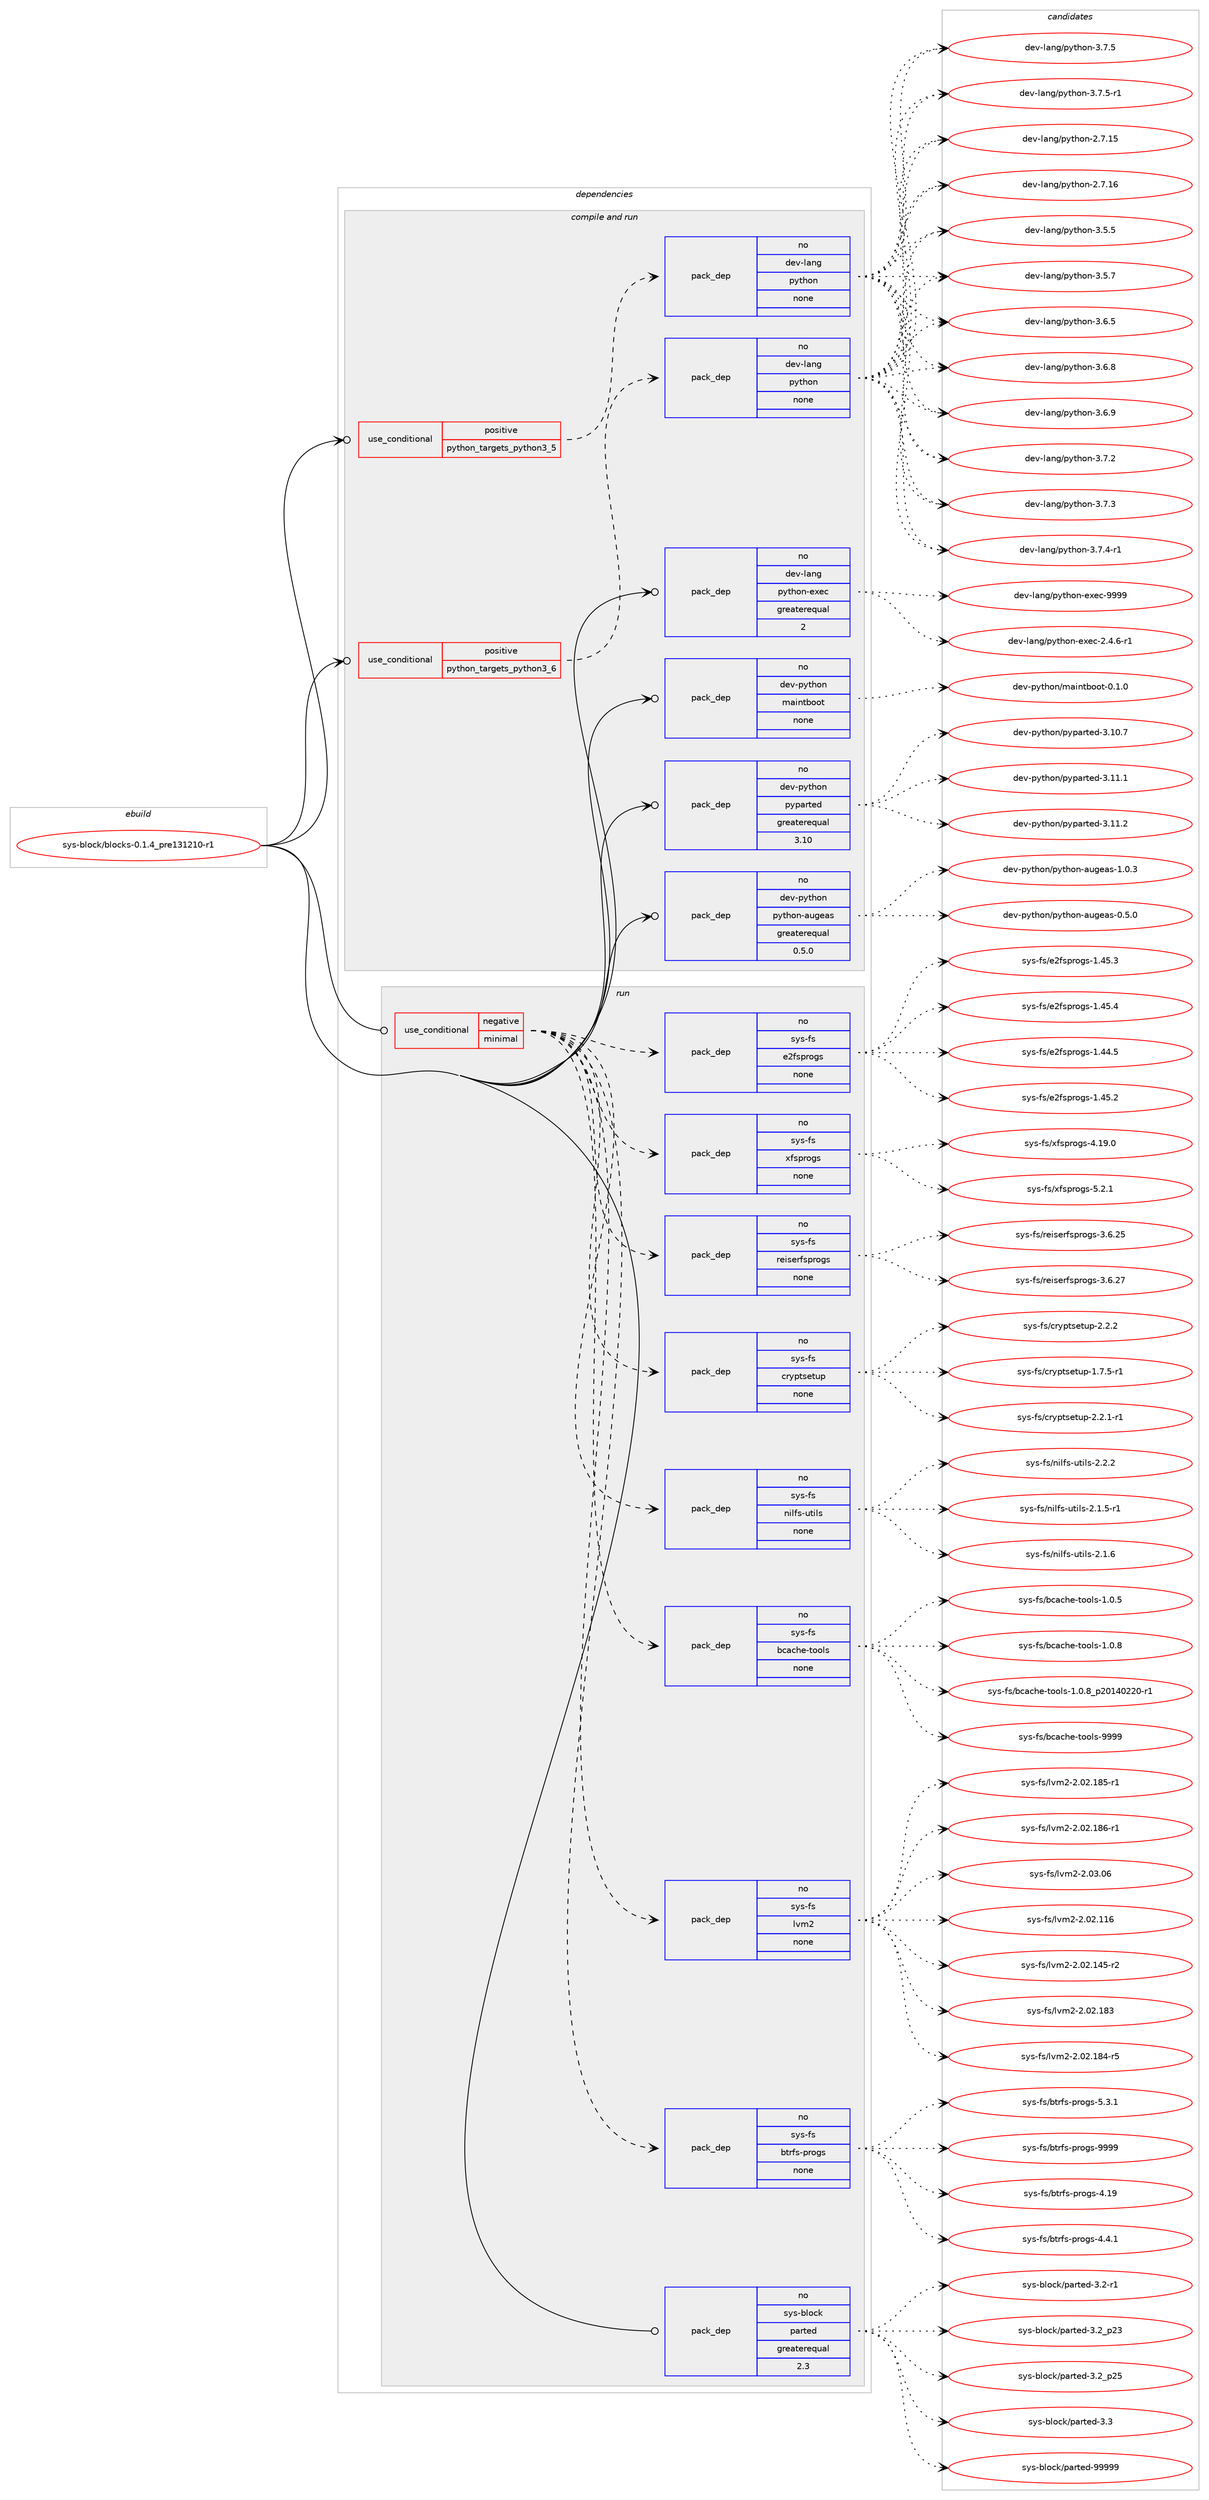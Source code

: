 digraph prolog {

# *************
# Graph options
# *************

newrank=true;
concentrate=true;
compound=true;
graph [rankdir=LR,fontname=Helvetica,fontsize=10,ranksep=1.5];#, ranksep=2.5, nodesep=0.2];
edge  [arrowhead=vee];
node  [fontname=Helvetica,fontsize=10];

# **********
# The ebuild
# **********

subgraph cluster_leftcol {
color=gray;
rank=same;
label=<<i>ebuild</i>>;
id [label="sys-block/blocks-0.1.4_pre131210-r1", color=red, width=4, href="../sys-block/blocks-0.1.4_pre131210-r1.svg"];
}

# ****************
# The dependencies
# ****************

subgraph cluster_midcol {
color=gray;
label=<<i>dependencies</i>>;
subgraph cluster_compile {
fillcolor="#eeeeee";
style=filled;
label=<<i>compile</i>>;
}
subgraph cluster_compileandrun {
fillcolor="#eeeeee";
style=filled;
label=<<i>compile and run</i>>;
subgraph cond212162 {
dependency880851 [label=<<TABLE BORDER="0" CELLBORDER="1" CELLSPACING="0" CELLPADDING="4"><TR><TD ROWSPAN="3" CELLPADDING="10">use_conditional</TD></TR><TR><TD>positive</TD></TR><TR><TD>python_targets_python3_5</TD></TR></TABLE>>, shape=none, color=red];
subgraph pack653248 {
dependency880852 [label=<<TABLE BORDER="0" CELLBORDER="1" CELLSPACING="0" CELLPADDING="4" WIDTH="220"><TR><TD ROWSPAN="6" CELLPADDING="30">pack_dep</TD></TR><TR><TD WIDTH="110">no</TD></TR><TR><TD>dev-lang</TD></TR><TR><TD>python</TD></TR><TR><TD>none</TD></TR><TR><TD></TD></TR></TABLE>>, shape=none, color=blue];
}
dependency880851:e -> dependency880852:w [weight=20,style="dashed",arrowhead="vee"];
}
id:e -> dependency880851:w [weight=20,style="solid",arrowhead="odotvee"];
subgraph cond212163 {
dependency880853 [label=<<TABLE BORDER="0" CELLBORDER="1" CELLSPACING="0" CELLPADDING="4"><TR><TD ROWSPAN="3" CELLPADDING="10">use_conditional</TD></TR><TR><TD>positive</TD></TR><TR><TD>python_targets_python3_6</TD></TR></TABLE>>, shape=none, color=red];
subgraph pack653249 {
dependency880854 [label=<<TABLE BORDER="0" CELLBORDER="1" CELLSPACING="0" CELLPADDING="4" WIDTH="220"><TR><TD ROWSPAN="6" CELLPADDING="30">pack_dep</TD></TR><TR><TD WIDTH="110">no</TD></TR><TR><TD>dev-lang</TD></TR><TR><TD>python</TD></TR><TR><TD>none</TD></TR><TR><TD></TD></TR></TABLE>>, shape=none, color=blue];
}
dependency880853:e -> dependency880854:w [weight=20,style="dashed",arrowhead="vee"];
}
id:e -> dependency880853:w [weight=20,style="solid",arrowhead="odotvee"];
subgraph pack653250 {
dependency880855 [label=<<TABLE BORDER="0" CELLBORDER="1" CELLSPACING="0" CELLPADDING="4" WIDTH="220"><TR><TD ROWSPAN="6" CELLPADDING="30">pack_dep</TD></TR><TR><TD WIDTH="110">no</TD></TR><TR><TD>dev-lang</TD></TR><TR><TD>python-exec</TD></TR><TR><TD>greaterequal</TD></TR><TR><TD>2</TD></TR></TABLE>>, shape=none, color=blue];
}
id:e -> dependency880855:w [weight=20,style="solid",arrowhead="odotvee"];
subgraph pack653251 {
dependency880856 [label=<<TABLE BORDER="0" CELLBORDER="1" CELLSPACING="0" CELLPADDING="4" WIDTH="220"><TR><TD ROWSPAN="6" CELLPADDING="30">pack_dep</TD></TR><TR><TD WIDTH="110">no</TD></TR><TR><TD>dev-python</TD></TR><TR><TD>maintboot</TD></TR><TR><TD>none</TD></TR><TR><TD></TD></TR></TABLE>>, shape=none, color=blue];
}
id:e -> dependency880856:w [weight=20,style="solid",arrowhead="odotvee"];
subgraph pack653252 {
dependency880857 [label=<<TABLE BORDER="0" CELLBORDER="1" CELLSPACING="0" CELLPADDING="4" WIDTH="220"><TR><TD ROWSPAN="6" CELLPADDING="30">pack_dep</TD></TR><TR><TD WIDTH="110">no</TD></TR><TR><TD>dev-python</TD></TR><TR><TD>pyparted</TD></TR><TR><TD>greaterequal</TD></TR><TR><TD>3.10</TD></TR></TABLE>>, shape=none, color=blue];
}
id:e -> dependency880857:w [weight=20,style="solid",arrowhead="odotvee"];
subgraph pack653253 {
dependency880858 [label=<<TABLE BORDER="0" CELLBORDER="1" CELLSPACING="0" CELLPADDING="4" WIDTH="220"><TR><TD ROWSPAN="6" CELLPADDING="30">pack_dep</TD></TR><TR><TD WIDTH="110">no</TD></TR><TR><TD>dev-python</TD></TR><TR><TD>python-augeas</TD></TR><TR><TD>greaterequal</TD></TR><TR><TD>0.5.0</TD></TR></TABLE>>, shape=none, color=blue];
}
id:e -> dependency880858:w [weight=20,style="solid",arrowhead="odotvee"];
}
subgraph cluster_run {
fillcolor="#eeeeee";
style=filled;
label=<<i>run</i>>;
subgraph cond212164 {
dependency880859 [label=<<TABLE BORDER="0" CELLBORDER="1" CELLSPACING="0" CELLPADDING="4"><TR><TD ROWSPAN="3" CELLPADDING="10">use_conditional</TD></TR><TR><TD>negative</TD></TR><TR><TD>minimal</TD></TR></TABLE>>, shape=none, color=red];
subgraph pack653254 {
dependency880860 [label=<<TABLE BORDER="0" CELLBORDER="1" CELLSPACING="0" CELLPADDING="4" WIDTH="220"><TR><TD ROWSPAN="6" CELLPADDING="30">pack_dep</TD></TR><TR><TD WIDTH="110">no</TD></TR><TR><TD>sys-fs</TD></TR><TR><TD>btrfs-progs</TD></TR><TR><TD>none</TD></TR><TR><TD></TD></TR></TABLE>>, shape=none, color=blue];
}
dependency880859:e -> dependency880860:w [weight=20,style="dashed",arrowhead="vee"];
subgraph pack653255 {
dependency880861 [label=<<TABLE BORDER="0" CELLBORDER="1" CELLSPACING="0" CELLPADDING="4" WIDTH="220"><TR><TD ROWSPAN="6" CELLPADDING="30">pack_dep</TD></TR><TR><TD WIDTH="110">no</TD></TR><TR><TD>sys-fs</TD></TR><TR><TD>lvm2</TD></TR><TR><TD>none</TD></TR><TR><TD></TD></TR></TABLE>>, shape=none, color=blue];
}
dependency880859:e -> dependency880861:w [weight=20,style="dashed",arrowhead="vee"];
subgraph pack653256 {
dependency880862 [label=<<TABLE BORDER="0" CELLBORDER="1" CELLSPACING="0" CELLPADDING="4" WIDTH="220"><TR><TD ROWSPAN="6" CELLPADDING="30">pack_dep</TD></TR><TR><TD WIDTH="110">no</TD></TR><TR><TD>sys-fs</TD></TR><TR><TD>bcache-tools</TD></TR><TR><TD>none</TD></TR><TR><TD></TD></TR></TABLE>>, shape=none, color=blue];
}
dependency880859:e -> dependency880862:w [weight=20,style="dashed",arrowhead="vee"];
subgraph pack653257 {
dependency880863 [label=<<TABLE BORDER="0" CELLBORDER="1" CELLSPACING="0" CELLPADDING="4" WIDTH="220"><TR><TD ROWSPAN="6" CELLPADDING="30">pack_dep</TD></TR><TR><TD WIDTH="110">no</TD></TR><TR><TD>sys-fs</TD></TR><TR><TD>nilfs-utils</TD></TR><TR><TD>none</TD></TR><TR><TD></TD></TR></TABLE>>, shape=none, color=blue];
}
dependency880859:e -> dependency880863:w [weight=20,style="dashed",arrowhead="vee"];
subgraph pack653258 {
dependency880864 [label=<<TABLE BORDER="0" CELLBORDER="1" CELLSPACING="0" CELLPADDING="4" WIDTH="220"><TR><TD ROWSPAN="6" CELLPADDING="30">pack_dep</TD></TR><TR><TD WIDTH="110">no</TD></TR><TR><TD>sys-fs</TD></TR><TR><TD>cryptsetup</TD></TR><TR><TD>none</TD></TR><TR><TD></TD></TR></TABLE>>, shape=none, color=blue];
}
dependency880859:e -> dependency880864:w [weight=20,style="dashed",arrowhead="vee"];
subgraph pack653259 {
dependency880865 [label=<<TABLE BORDER="0" CELLBORDER="1" CELLSPACING="0" CELLPADDING="4" WIDTH="220"><TR><TD ROWSPAN="6" CELLPADDING="30">pack_dep</TD></TR><TR><TD WIDTH="110">no</TD></TR><TR><TD>sys-fs</TD></TR><TR><TD>reiserfsprogs</TD></TR><TR><TD>none</TD></TR><TR><TD></TD></TR></TABLE>>, shape=none, color=blue];
}
dependency880859:e -> dependency880865:w [weight=20,style="dashed",arrowhead="vee"];
subgraph pack653260 {
dependency880866 [label=<<TABLE BORDER="0" CELLBORDER="1" CELLSPACING="0" CELLPADDING="4" WIDTH="220"><TR><TD ROWSPAN="6" CELLPADDING="30">pack_dep</TD></TR><TR><TD WIDTH="110">no</TD></TR><TR><TD>sys-fs</TD></TR><TR><TD>xfsprogs</TD></TR><TR><TD>none</TD></TR><TR><TD></TD></TR></TABLE>>, shape=none, color=blue];
}
dependency880859:e -> dependency880866:w [weight=20,style="dashed",arrowhead="vee"];
subgraph pack653261 {
dependency880867 [label=<<TABLE BORDER="0" CELLBORDER="1" CELLSPACING="0" CELLPADDING="4" WIDTH="220"><TR><TD ROWSPAN="6" CELLPADDING="30">pack_dep</TD></TR><TR><TD WIDTH="110">no</TD></TR><TR><TD>sys-fs</TD></TR><TR><TD>e2fsprogs</TD></TR><TR><TD>none</TD></TR><TR><TD></TD></TR></TABLE>>, shape=none, color=blue];
}
dependency880859:e -> dependency880867:w [weight=20,style="dashed",arrowhead="vee"];
}
id:e -> dependency880859:w [weight=20,style="solid",arrowhead="odot"];
subgraph pack653262 {
dependency880868 [label=<<TABLE BORDER="0" CELLBORDER="1" CELLSPACING="0" CELLPADDING="4" WIDTH="220"><TR><TD ROWSPAN="6" CELLPADDING="30">pack_dep</TD></TR><TR><TD WIDTH="110">no</TD></TR><TR><TD>sys-block</TD></TR><TR><TD>parted</TD></TR><TR><TD>greaterequal</TD></TR><TR><TD>2.3</TD></TR></TABLE>>, shape=none, color=blue];
}
id:e -> dependency880868:w [weight=20,style="solid",arrowhead="odot"];
}
}

# **************
# The candidates
# **************

subgraph cluster_choices {
rank=same;
color=gray;
label=<<i>candidates</i>>;

subgraph choice653248 {
color=black;
nodesep=1;
choice10010111845108971101034711212111610411111045504655464953 [label="dev-lang/python-2.7.15", color=red, width=4,href="../dev-lang/python-2.7.15.svg"];
choice10010111845108971101034711212111610411111045504655464954 [label="dev-lang/python-2.7.16", color=red, width=4,href="../dev-lang/python-2.7.16.svg"];
choice100101118451089711010347112121116104111110455146534653 [label="dev-lang/python-3.5.5", color=red, width=4,href="../dev-lang/python-3.5.5.svg"];
choice100101118451089711010347112121116104111110455146534655 [label="dev-lang/python-3.5.7", color=red, width=4,href="../dev-lang/python-3.5.7.svg"];
choice100101118451089711010347112121116104111110455146544653 [label="dev-lang/python-3.6.5", color=red, width=4,href="../dev-lang/python-3.6.5.svg"];
choice100101118451089711010347112121116104111110455146544656 [label="dev-lang/python-3.6.8", color=red, width=4,href="../dev-lang/python-3.6.8.svg"];
choice100101118451089711010347112121116104111110455146544657 [label="dev-lang/python-3.6.9", color=red, width=4,href="../dev-lang/python-3.6.9.svg"];
choice100101118451089711010347112121116104111110455146554650 [label="dev-lang/python-3.7.2", color=red, width=4,href="../dev-lang/python-3.7.2.svg"];
choice100101118451089711010347112121116104111110455146554651 [label="dev-lang/python-3.7.3", color=red, width=4,href="../dev-lang/python-3.7.3.svg"];
choice1001011184510897110103471121211161041111104551465546524511449 [label="dev-lang/python-3.7.4-r1", color=red, width=4,href="../dev-lang/python-3.7.4-r1.svg"];
choice100101118451089711010347112121116104111110455146554653 [label="dev-lang/python-3.7.5", color=red, width=4,href="../dev-lang/python-3.7.5.svg"];
choice1001011184510897110103471121211161041111104551465546534511449 [label="dev-lang/python-3.7.5-r1", color=red, width=4,href="../dev-lang/python-3.7.5-r1.svg"];
dependency880852:e -> choice10010111845108971101034711212111610411111045504655464953:w [style=dotted,weight="100"];
dependency880852:e -> choice10010111845108971101034711212111610411111045504655464954:w [style=dotted,weight="100"];
dependency880852:e -> choice100101118451089711010347112121116104111110455146534653:w [style=dotted,weight="100"];
dependency880852:e -> choice100101118451089711010347112121116104111110455146534655:w [style=dotted,weight="100"];
dependency880852:e -> choice100101118451089711010347112121116104111110455146544653:w [style=dotted,weight="100"];
dependency880852:e -> choice100101118451089711010347112121116104111110455146544656:w [style=dotted,weight="100"];
dependency880852:e -> choice100101118451089711010347112121116104111110455146544657:w [style=dotted,weight="100"];
dependency880852:e -> choice100101118451089711010347112121116104111110455146554650:w [style=dotted,weight="100"];
dependency880852:e -> choice100101118451089711010347112121116104111110455146554651:w [style=dotted,weight="100"];
dependency880852:e -> choice1001011184510897110103471121211161041111104551465546524511449:w [style=dotted,weight="100"];
dependency880852:e -> choice100101118451089711010347112121116104111110455146554653:w [style=dotted,weight="100"];
dependency880852:e -> choice1001011184510897110103471121211161041111104551465546534511449:w [style=dotted,weight="100"];
}
subgraph choice653249 {
color=black;
nodesep=1;
choice10010111845108971101034711212111610411111045504655464953 [label="dev-lang/python-2.7.15", color=red, width=4,href="../dev-lang/python-2.7.15.svg"];
choice10010111845108971101034711212111610411111045504655464954 [label="dev-lang/python-2.7.16", color=red, width=4,href="../dev-lang/python-2.7.16.svg"];
choice100101118451089711010347112121116104111110455146534653 [label="dev-lang/python-3.5.5", color=red, width=4,href="../dev-lang/python-3.5.5.svg"];
choice100101118451089711010347112121116104111110455146534655 [label="dev-lang/python-3.5.7", color=red, width=4,href="../dev-lang/python-3.5.7.svg"];
choice100101118451089711010347112121116104111110455146544653 [label="dev-lang/python-3.6.5", color=red, width=4,href="../dev-lang/python-3.6.5.svg"];
choice100101118451089711010347112121116104111110455146544656 [label="dev-lang/python-3.6.8", color=red, width=4,href="../dev-lang/python-3.6.8.svg"];
choice100101118451089711010347112121116104111110455146544657 [label="dev-lang/python-3.6.9", color=red, width=4,href="../dev-lang/python-3.6.9.svg"];
choice100101118451089711010347112121116104111110455146554650 [label="dev-lang/python-3.7.2", color=red, width=4,href="../dev-lang/python-3.7.2.svg"];
choice100101118451089711010347112121116104111110455146554651 [label="dev-lang/python-3.7.3", color=red, width=4,href="../dev-lang/python-3.7.3.svg"];
choice1001011184510897110103471121211161041111104551465546524511449 [label="dev-lang/python-3.7.4-r1", color=red, width=4,href="../dev-lang/python-3.7.4-r1.svg"];
choice100101118451089711010347112121116104111110455146554653 [label="dev-lang/python-3.7.5", color=red, width=4,href="../dev-lang/python-3.7.5.svg"];
choice1001011184510897110103471121211161041111104551465546534511449 [label="dev-lang/python-3.7.5-r1", color=red, width=4,href="../dev-lang/python-3.7.5-r1.svg"];
dependency880854:e -> choice10010111845108971101034711212111610411111045504655464953:w [style=dotted,weight="100"];
dependency880854:e -> choice10010111845108971101034711212111610411111045504655464954:w [style=dotted,weight="100"];
dependency880854:e -> choice100101118451089711010347112121116104111110455146534653:w [style=dotted,weight="100"];
dependency880854:e -> choice100101118451089711010347112121116104111110455146534655:w [style=dotted,weight="100"];
dependency880854:e -> choice100101118451089711010347112121116104111110455146544653:w [style=dotted,weight="100"];
dependency880854:e -> choice100101118451089711010347112121116104111110455146544656:w [style=dotted,weight="100"];
dependency880854:e -> choice100101118451089711010347112121116104111110455146544657:w [style=dotted,weight="100"];
dependency880854:e -> choice100101118451089711010347112121116104111110455146554650:w [style=dotted,weight="100"];
dependency880854:e -> choice100101118451089711010347112121116104111110455146554651:w [style=dotted,weight="100"];
dependency880854:e -> choice1001011184510897110103471121211161041111104551465546524511449:w [style=dotted,weight="100"];
dependency880854:e -> choice100101118451089711010347112121116104111110455146554653:w [style=dotted,weight="100"];
dependency880854:e -> choice1001011184510897110103471121211161041111104551465546534511449:w [style=dotted,weight="100"];
}
subgraph choice653250 {
color=black;
nodesep=1;
choice10010111845108971101034711212111610411111045101120101994550465246544511449 [label="dev-lang/python-exec-2.4.6-r1", color=red, width=4,href="../dev-lang/python-exec-2.4.6-r1.svg"];
choice10010111845108971101034711212111610411111045101120101994557575757 [label="dev-lang/python-exec-9999", color=red, width=4,href="../dev-lang/python-exec-9999.svg"];
dependency880855:e -> choice10010111845108971101034711212111610411111045101120101994550465246544511449:w [style=dotted,weight="100"];
dependency880855:e -> choice10010111845108971101034711212111610411111045101120101994557575757:w [style=dotted,weight="100"];
}
subgraph choice653251 {
color=black;
nodesep=1;
choice10010111845112121116104111110471099710511011698111111116454846494648 [label="dev-python/maintboot-0.1.0", color=red, width=4,href="../dev-python/maintboot-0.1.0.svg"];
dependency880856:e -> choice10010111845112121116104111110471099710511011698111111116454846494648:w [style=dotted,weight="100"];
}
subgraph choice653252 {
color=black;
nodesep=1;
choice10010111845112121116104111110471121211129711411610110045514649484655 [label="dev-python/pyparted-3.10.7", color=red, width=4,href="../dev-python/pyparted-3.10.7.svg"];
choice10010111845112121116104111110471121211129711411610110045514649494649 [label="dev-python/pyparted-3.11.1", color=red, width=4,href="../dev-python/pyparted-3.11.1.svg"];
choice10010111845112121116104111110471121211129711411610110045514649494650 [label="dev-python/pyparted-3.11.2", color=red, width=4,href="../dev-python/pyparted-3.11.2.svg"];
dependency880857:e -> choice10010111845112121116104111110471121211129711411610110045514649484655:w [style=dotted,weight="100"];
dependency880857:e -> choice10010111845112121116104111110471121211129711411610110045514649494649:w [style=dotted,weight="100"];
dependency880857:e -> choice10010111845112121116104111110471121211129711411610110045514649494650:w [style=dotted,weight="100"];
}
subgraph choice653253 {
color=black;
nodesep=1;
choice1001011184511212111610411111047112121116104111110459711710310197115454846534648 [label="dev-python/python-augeas-0.5.0", color=red, width=4,href="../dev-python/python-augeas-0.5.0.svg"];
choice1001011184511212111610411111047112121116104111110459711710310197115454946484651 [label="dev-python/python-augeas-1.0.3", color=red, width=4,href="../dev-python/python-augeas-1.0.3.svg"];
dependency880858:e -> choice1001011184511212111610411111047112121116104111110459711710310197115454846534648:w [style=dotted,weight="100"];
dependency880858:e -> choice1001011184511212111610411111047112121116104111110459711710310197115454946484651:w [style=dotted,weight="100"];
}
subgraph choice653254 {
color=black;
nodesep=1;
choice115121115451021154798116114102115451121141111031154552464957 [label="sys-fs/btrfs-progs-4.19", color=red, width=4,href="../sys-fs/btrfs-progs-4.19.svg"];
choice11512111545102115479811611410211545112114111103115455246524649 [label="sys-fs/btrfs-progs-4.4.1", color=red, width=4,href="../sys-fs/btrfs-progs-4.4.1.svg"];
choice11512111545102115479811611410211545112114111103115455346514649 [label="sys-fs/btrfs-progs-5.3.1", color=red, width=4,href="../sys-fs/btrfs-progs-5.3.1.svg"];
choice115121115451021154798116114102115451121141111031154557575757 [label="sys-fs/btrfs-progs-9999", color=red, width=4,href="../sys-fs/btrfs-progs-9999.svg"];
dependency880860:e -> choice115121115451021154798116114102115451121141111031154552464957:w [style=dotted,weight="100"];
dependency880860:e -> choice11512111545102115479811611410211545112114111103115455246524649:w [style=dotted,weight="100"];
dependency880860:e -> choice11512111545102115479811611410211545112114111103115455346514649:w [style=dotted,weight="100"];
dependency880860:e -> choice115121115451021154798116114102115451121141111031154557575757:w [style=dotted,weight="100"];
}
subgraph choice653255 {
color=black;
nodesep=1;
choice115121115451021154710811810950455046485046494954 [label="sys-fs/lvm2-2.02.116", color=red, width=4,href="../sys-fs/lvm2-2.02.116.svg"];
choice1151211154510211547108118109504550464850464952534511450 [label="sys-fs/lvm2-2.02.145-r2", color=red, width=4,href="../sys-fs/lvm2-2.02.145-r2.svg"];
choice115121115451021154710811810950455046485046495651 [label="sys-fs/lvm2-2.02.183", color=red, width=4,href="../sys-fs/lvm2-2.02.183.svg"];
choice1151211154510211547108118109504550464850464956524511453 [label="sys-fs/lvm2-2.02.184-r5", color=red, width=4,href="../sys-fs/lvm2-2.02.184-r5.svg"];
choice1151211154510211547108118109504550464850464956534511449 [label="sys-fs/lvm2-2.02.185-r1", color=red, width=4,href="../sys-fs/lvm2-2.02.185-r1.svg"];
choice1151211154510211547108118109504550464850464956544511449 [label="sys-fs/lvm2-2.02.186-r1", color=red, width=4,href="../sys-fs/lvm2-2.02.186-r1.svg"];
choice1151211154510211547108118109504550464851464854 [label="sys-fs/lvm2-2.03.06", color=red, width=4,href="../sys-fs/lvm2-2.03.06.svg"];
dependency880861:e -> choice115121115451021154710811810950455046485046494954:w [style=dotted,weight="100"];
dependency880861:e -> choice1151211154510211547108118109504550464850464952534511450:w [style=dotted,weight="100"];
dependency880861:e -> choice115121115451021154710811810950455046485046495651:w [style=dotted,weight="100"];
dependency880861:e -> choice1151211154510211547108118109504550464850464956524511453:w [style=dotted,weight="100"];
dependency880861:e -> choice1151211154510211547108118109504550464850464956534511449:w [style=dotted,weight="100"];
dependency880861:e -> choice1151211154510211547108118109504550464850464956544511449:w [style=dotted,weight="100"];
dependency880861:e -> choice1151211154510211547108118109504550464851464854:w [style=dotted,weight="100"];
}
subgraph choice653256 {
color=black;
nodesep=1;
choice11512111545102115479899979910410145116111111108115454946484653 [label="sys-fs/bcache-tools-1.0.5", color=red, width=4,href="../sys-fs/bcache-tools-1.0.5.svg"];
choice11512111545102115479899979910410145116111111108115454946484656 [label="sys-fs/bcache-tools-1.0.8", color=red, width=4,href="../sys-fs/bcache-tools-1.0.8.svg"];
choice115121115451021154798999799104101451161111111081154549464846569511250484952485050484511449 [label="sys-fs/bcache-tools-1.0.8_p20140220-r1", color=red, width=4,href="../sys-fs/bcache-tools-1.0.8_p20140220-r1.svg"];
choice115121115451021154798999799104101451161111111081154557575757 [label="sys-fs/bcache-tools-9999", color=red, width=4,href="../sys-fs/bcache-tools-9999.svg"];
dependency880862:e -> choice11512111545102115479899979910410145116111111108115454946484653:w [style=dotted,weight="100"];
dependency880862:e -> choice11512111545102115479899979910410145116111111108115454946484656:w [style=dotted,weight="100"];
dependency880862:e -> choice115121115451021154798999799104101451161111111081154549464846569511250484952485050484511449:w [style=dotted,weight="100"];
dependency880862:e -> choice115121115451021154798999799104101451161111111081154557575757:w [style=dotted,weight="100"];
}
subgraph choice653257 {
color=black;
nodesep=1;
choice1151211154510211547110105108102115451171161051081154550464946534511449 [label="sys-fs/nilfs-utils-2.1.5-r1", color=red, width=4,href="../sys-fs/nilfs-utils-2.1.5-r1.svg"];
choice115121115451021154711010510810211545117116105108115455046494654 [label="sys-fs/nilfs-utils-2.1.6", color=red, width=4,href="../sys-fs/nilfs-utils-2.1.6.svg"];
choice115121115451021154711010510810211545117116105108115455046504650 [label="sys-fs/nilfs-utils-2.2.2", color=red, width=4,href="../sys-fs/nilfs-utils-2.2.2.svg"];
dependency880863:e -> choice1151211154510211547110105108102115451171161051081154550464946534511449:w [style=dotted,weight="100"];
dependency880863:e -> choice115121115451021154711010510810211545117116105108115455046494654:w [style=dotted,weight="100"];
dependency880863:e -> choice115121115451021154711010510810211545117116105108115455046504650:w [style=dotted,weight="100"];
}
subgraph choice653258 {
color=black;
nodesep=1;
choice1151211154510211547991141211121161151011161171124549465546534511449 [label="sys-fs/cryptsetup-1.7.5-r1", color=red, width=4,href="../sys-fs/cryptsetup-1.7.5-r1.svg"];
choice1151211154510211547991141211121161151011161171124550465046494511449 [label="sys-fs/cryptsetup-2.2.1-r1", color=red, width=4,href="../sys-fs/cryptsetup-2.2.1-r1.svg"];
choice115121115451021154799114121112116115101116117112455046504650 [label="sys-fs/cryptsetup-2.2.2", color=red, width=4,href="../sys-fs/cryptsetup-2.2.2.svg"];
dependency880864:e -> choice1151211154510211547991141211121161151011161171124549465546534511449:w [style=dotted,weight="100"];
dependency880864:e -> choice1151211154510211547991141211121161151011161171124550465046494511449:w [style=dotted,weight="100"];
dependency880864:e -> choice115121115451021154799114121112116115101116117112455046504650:w [style=dotted,weight="100"];
}
subgraph choice653259 {
color=black;
nodesep=1;
choice115121115451021154711410110511510111410211511211411110311545514654465053 [label="sys-fs/reiserfsprogs-3.6.25", color=red, width=4,href="../sys-fs/reiserfsprogs-3.6.25.svg"];
choice115121115451021154711410110511510111410211511211411110311545514654465055 [label="sys-fs/reiserfsprogs-3.6.27", color=red, width=4,href="../sys-fs/reiserfsprogs-3.6.27.svg"];
dependency880865:e -> choice115121115451021154711410110511510111410211511211411110311545514654465053:w [style=dotted,weight="100"];
dependency880865:e -> choice115121115451021154711410110511510111410211511211411110311545514654465055:w [style=dotted,weight="100"];
}
subgraph choice653260 {
color=black;
nodesep=1;
choice115121115451021154712010211511211411110311545524649574648 [label="sys-fs/xfsprogs-4.19.0", color=red, width=4,href="../sys-fs/xfsprogs-4.19.0.svg"];
choice1151211154510211547120102115112114111103115455346504649 [label="sys-fs/xfsprogs-5.2.1", color=red, width=4,href="../sys-fs/xfsprogs-5.2.1.svg"];
dependency880866:e -> choice115121115451021154712010211511211411110311545524649574648:w [style=dotted,weight="100"];
dependency880866:e -> choice1151211154510211547120102115112114111103115455346504649:w [style=dotted,weight="100"];
}
subgraph choice653261 {
color=black;
nodesep=1;
choice11512111545102115471015010211511211411110311545494652524653 [label="sys-fs/e2fsprogs-1.44.5", color=red, width=4,href="../sys-fs/e2fsprogs-1.44.5.svg"];
choice11512111545102115471015010211511211411110311545494652534650 [label="sys-fs/e2fsprogs-1.45.2", color=red, width=4,href="../sys-fs/e2fsprogs-1.45.2.svg"];
choice11512111545102115471015010211511211411110311545494652534651 [label="sys-fs/e2fsprogs-1.45.3", color=red, width=4,href="../sys-fs/e2fsprogs-1.45.3.svg"];
choice11512111545102115471015010211511211411110311545494652534652 [label="sys-fs/e2fsprogs-1.45.4", color=red, width=4,href="../sys-fs/e2fsprogs-1.45.4.svg"];
dependency880867:e -> choice11512111545102115471015010211511211411110311545494652524653:w [style=dotted,weight="100"];
dependency880867:e -> choice11512111545102115471015010211511211411110311545494652534650:w [style=dotted,weight="100"];
dependency880867:e -> choice11512111545102115471015010211511211411110311545494652534651:w [style=dotted,weight="100"];
dependency880867:e -> choice11512111545102115471015010211511211411110311545494652534652:w [style=dotted,weight="100"];
}
subgraph choice653262 {
color=black;
nodesep=1;
choice1151211154598108111991074711297114116101100455146504511449 [label="sys-block/parted-3.2-r1", color=red, width=4,href="../sys-block/parted-3.2-r1.svg"];
choice115121115459810811199107471129711411610110045514650951125051 [label="sys-block/parted-3.2_p23", color=red, width=4,href="../sys-block/parted-3.2_p23.svg"];
choice115121115459810811199107471129711411610110045514650951125053 [label="sys-block/parted-3.2_p25", color=red, width=4,href="../sys-block/parted-3.2_p25.svg"];
choice115121115459810811199107471129711411610110045514651 [label="sys-block/parted-3.3", color=red, width=4,href="../sys-block/parted-3.3.svg"];
choice1151211154598108111991074711297114116101100455757575757 [label="sys-block/parted-99999", color=red, width=4,href="../sys-block/parted-99999.svg"];
dependency880868:e -> choice1151211154598108111991074711297114116101100455146504511449:w [style=dotted,weight="100"];
dependency880868:e -> choice115121115459810811199107471129711411610110045514650951125051:w [style=dotted,weight="100"];
dependency880868:e -> choice115121115459810811199107471129711411610110045514650951125053:w [style=dotted,weight="100"];
dependency880868:e -> choice115121115459810811199107471129711411610110045514651:w [style=dotted,weight="100"];
dependency880868:e -> choice1151211154598108111991074711297114116101100455757575757:w [style=dotted,weight="100"];
}
}

}
